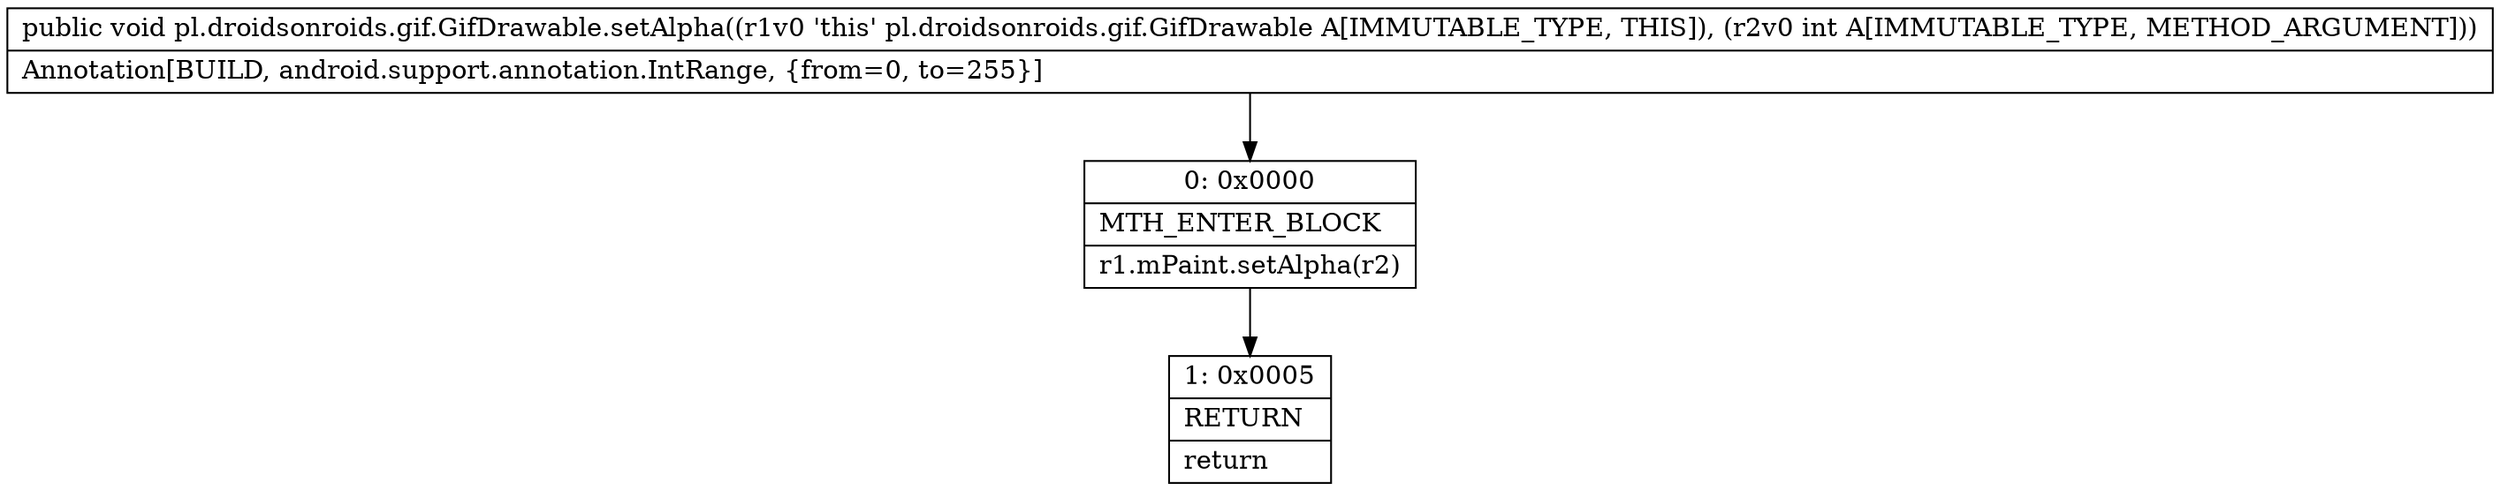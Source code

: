 digraph "CFG forpl.droidsonroids.gif.GifDrawable.setAlpha(I)V" {
Node_0 [shape=record,label="{0\:\ 0x0000|MTH_ENTER_BLOCK\l|r1.mPaint.setAlpha(r2)\l}"];
Node_1 [shape=record,label="{1\:\ 0x0005|RETURN\l|return\l}"];
MethodNode[shape=record,label="{public void pl.droidsonroids.gif.GifDrawable.setAlpha((r1v0 'this' pl.droidsonroids.gif.GifDrawable A[IMMUTABLE_TYPE, THIS]), (r2v0 int A[IMMUTABLE_TYPE, METHOD_ARGUMENT]))  | Annotation[BUILD, android.support.annotation.IntRange, \{from=0, to=255\}]\l}"];
MethodNode -> Node_0;
Node_0 -> Node_1;
}

